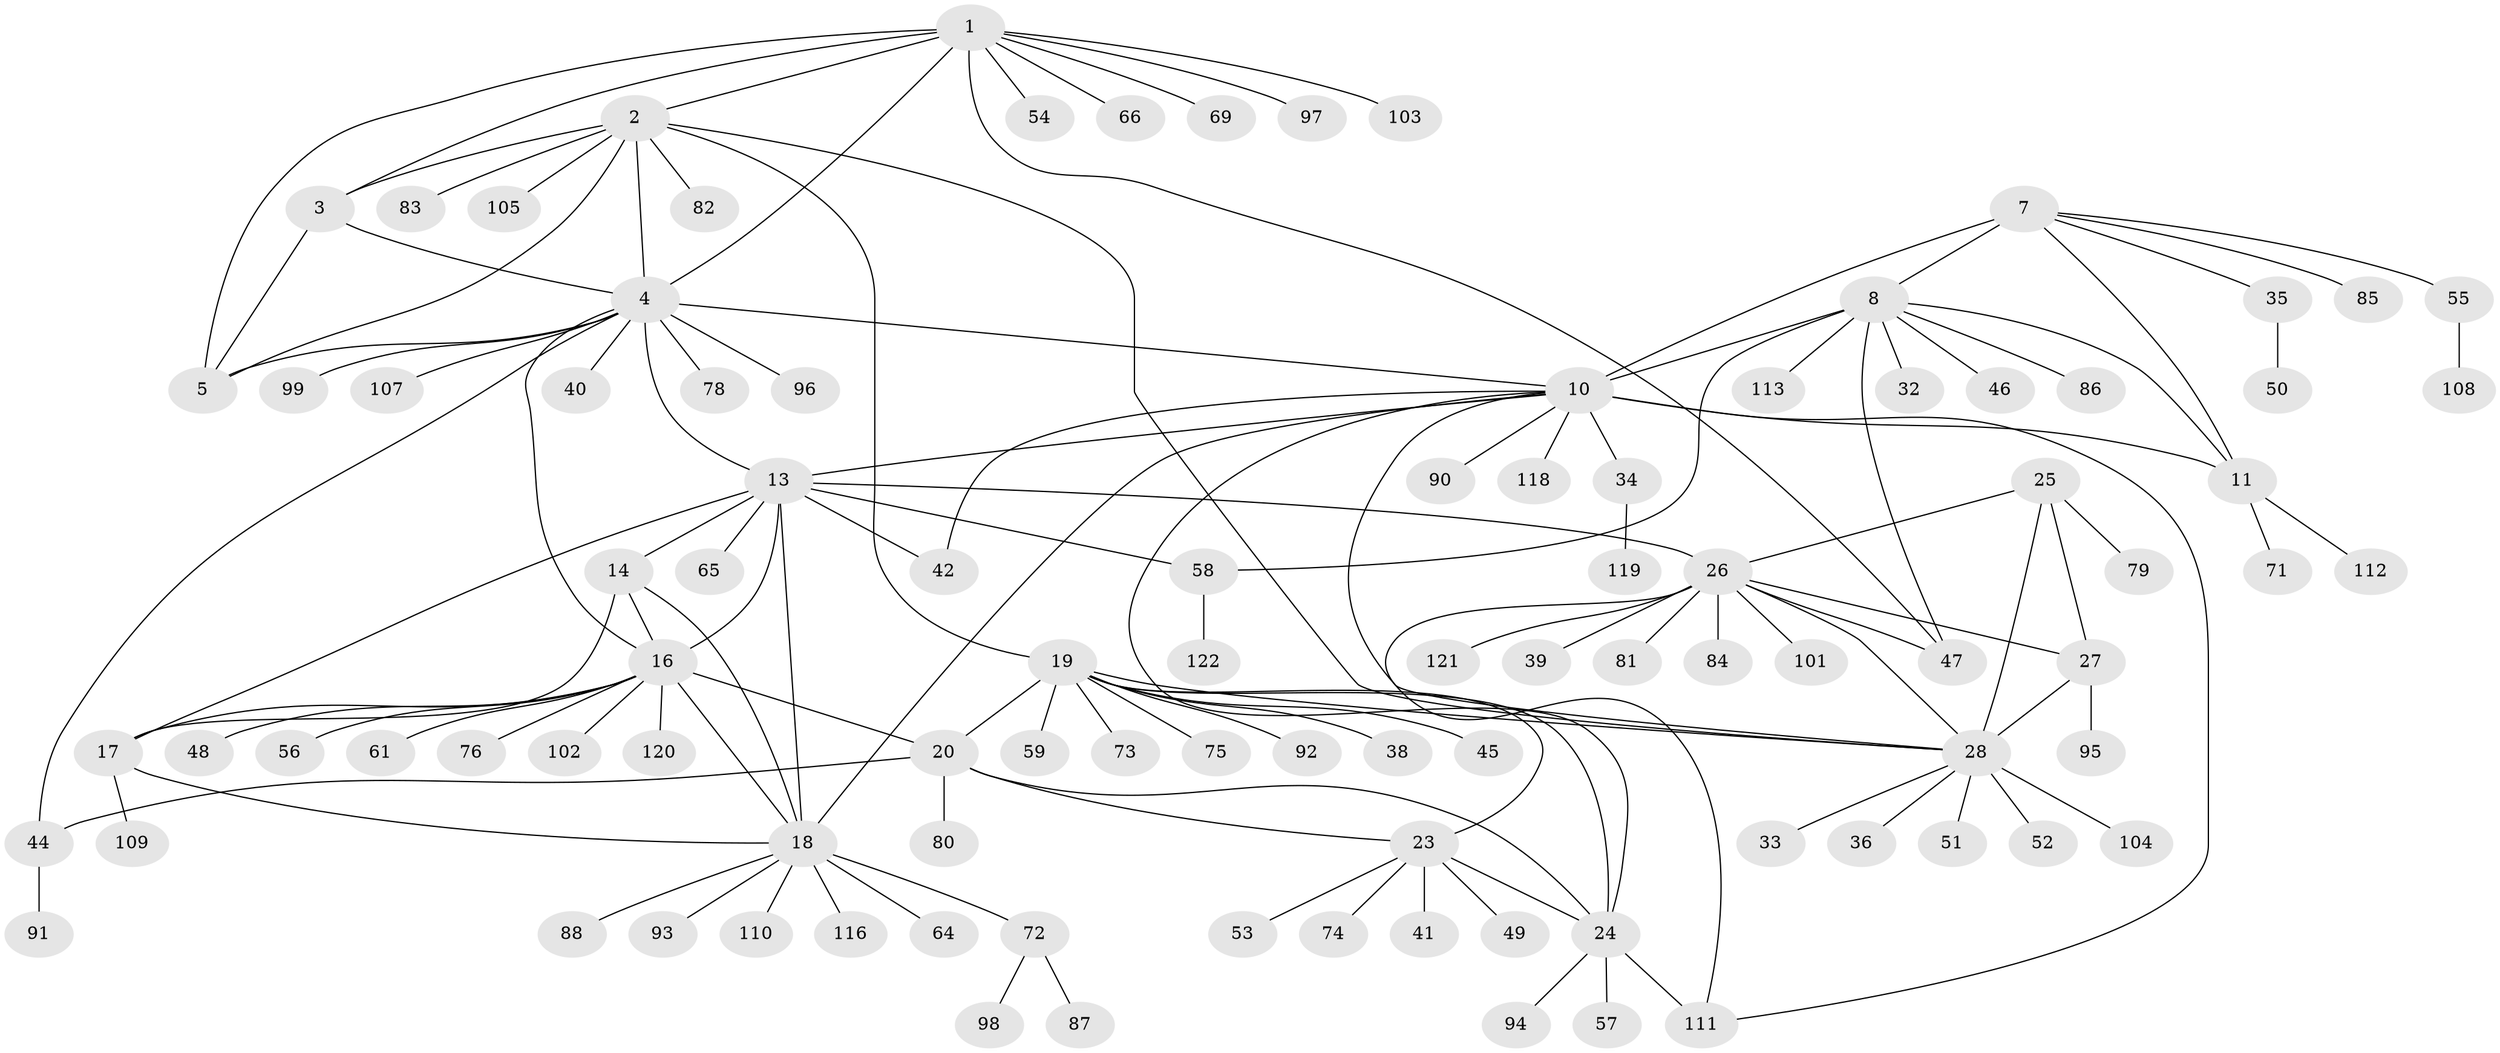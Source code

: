 // Generated by graph-tools (version 1.1) at 2025/52/02/27/25 19:52:19]
// undirected, 98 vertices, 133 edges
graph export_dot {
graph [start="1"]
  node [color=gray90,style=filled];
  1 [super="+43"];
  2 [super="+6"];
  3;
  4 [super="+37"];
  5;
  7 [super="+100"];
  8 [super="+9"];
  10 [super="+12"];
  11;
  13 [super="+15"];
  14;
  16 [super="+115"];
  17 [super="+31"];
  18 [super="+77"];
  19 [super="+22"];
  20 [super="+21"];
  23 [super="+68"];
  24 [super="+114"];
  25 [super="+70"];
  26 [super="+62"];
  27 [super="+29"];
  28 [super="+30"];
  32;
  33;
  34;
  35 [super="+67"];
  36;
  38;
  39 [super="+123"];
  40;
  41;
  42 [super="+89"];
  44 [super="+63"];
  45;
  46;
  47 [super="+106"];
  48;
  49;
  50;
  51;
  52;
  53;
  54;
  55 [super="+60"];
  56;
  57;
  58;
  59;
  61;
  64;
  65;
  66;
  69;
  71;
  72;
  73;
  74;
  75;
  76;
  78;
  79;
  80;
  81;
  82;
  83;
  84;
  85;
  86;
  87;
  88;
  90;
  91;
  92;
  93;
  94;
  95;
  96;
  97;
  98;
  99;
  101;
  102;
  103;
  104;
  105;
  107;
  108;
  109;
  110;
  111 [super="+117"];
  112;
  113;
  116;
  118;
  119;
  120;
  121;
  122;
  1 -- 2 [weight=2];
  1 -- 3;
  1 -- 4;
  1 -- 5;
  1 -- 54;
  1 -- 66;
  1 -- 69;
  1 -- 97;
  1 -- 103;
  1 -- 47;
  2 -- 3 [weight=2];
  2 -- 4 [weight=2];
  2 -- 5 [weight=2];
  2 -- 28;
  2 -- 82;
  2 -- 83;
  2 -- 19;
  2 -- 105;
  3 -- 4;
  3 -- 5;
  4 -- 5;
  4 -- 10;
  4 -- 40;
  4 -- 44;
  4 -- 78;
  4 -- 96;
  4 -- 99;
  4 -- 107;
  4 -- 13;
  4 -- 16;
  7 -- 8 [weight=2];
  7 -- 10 [weight=2];
  7 -- 11;
  7 -- 35;
  7 -- 55;
  7 -- 85;
  8 -- 10 [weight=4];
  8 -- 11 [weight=2];
  8 -- 32;
  8 -- 58;
  8 -- 113;
  8 -- 46;
  8 -- 47;
  8 -- 86;
  10 -- 11 [weight=2];
  10 -- 24;
  10 -- 34;
  10 -- 111;
  10 -- 118;
  10 -- 18;
  10 -- 28;
  10 -- 90;
  10 -- 13;
  10 -- 42;
  11 -- 71;
  11 -- 112;
  13 -- 14 [weight=2];
  13 -- 16 [weight=2];
  13 -- 17 [weight=2];
  13 -- 18 [weight=2];
  13 -- 26;
  13 -- 65;
  13 -- 42;
  13 -- 58;
  14 -- 16;
  14 -- 17;
  14 -- 18;
  16 -- 17;
  16 -- 18;
  16 -- 48;
  16 -- 56;
  16 -- 61;
  16 -- 76;
  16 -- 102;
  16 -- 120;
  16 -- 20;
  17 -- 18;
  17 -- 109;
  18 -- 64;
  18 -- 72;
  18 -- 88;
  18 -- 93;
  18 -- 110;
  18 -- 116;
  19 -- 20 [weight=4];
  19 -- 23 [weight=2];
  19 -- 24 [weight=2];
  19 -- 38;
  19 -- 45;
  19 -- 73;
  19 -- 75;
  19 -- 28;
  19 -- 59;
  19 -- 92;
  20 -- 23 [weight=2];
  20 -- 24 [weight=2];
  20 -- 80;
  20 -- 44;
  23 -- 24;
  23 -- 41;
  23 -- 49;
  23 -- 53;
  23 -- 74;
  24 -- 57;
  24 -- 94;
  24 -- 111;
  25 -- 26;
  25 -- 27 [weight=2];
  25 -- 28 [weight=2];
  25 -- 79;
  26 -- 27 [weight=2];
  26 -- 28 [weight=2];
  26 -- 39;
  26 -- 47;
  26 -- 84;
  26 -- 101;
  26 -- 121;
  26 -- 81;
  26 -- 111;
  27 -- 28 [weight=4];
  27 -- 95;
  28 -- 33;
  28 -- 51;
  28 -- 52;
  28 -- 104;
  28 -- 36;
  34 -- 119;
  35 -- 50;
  44 -- 91;
  55 -- 108;
  58 -- 122;
  72 -- 87;
  72 -- 98;
}
